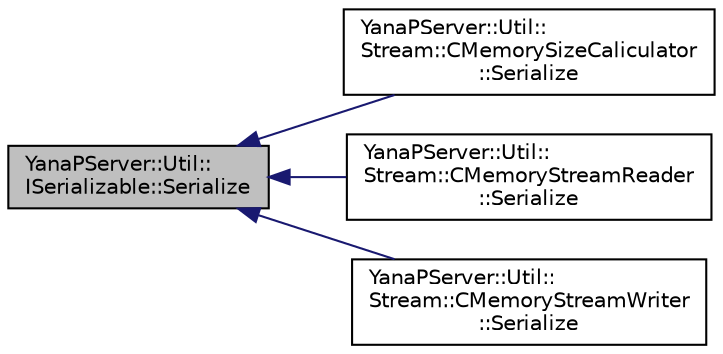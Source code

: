 digraph "YanaPServer::Util::ISerializable::Serialize"
{
  edge [fontname="Helvetica",fontsize="10",labelfontname="Helvetica",labelfontsize="10"];
  node [fontname="Helvetica",fontsize="10",shape=record];
  rankdir="LR";
  Node1 [label="YanaPServer::Util::\lISerializable::Serialize",height=0.2,width=0.4,color="black", fillcolor="grey75", style="filled", fontcolor="black"];
  Node1 -> Node2 [dir="back",color="midnightblue",fontsize="10",style="solid",fontname="Helvetica"];
  Node2 [label="YanaPServer::Util::\lStream::CMemorySizeCaliculator\l::Serialize",height=0.2,width=0.4,color="black", fillcolor="white", style="filled",URL="$class_yana_p_server_1_1_util_1_1_stream_1_1_c_memory_size_caliculator.html#af08b24a0ad45191732fdee3f00e7cc8a",tooltip="シリアライズ可能なオブジェクトのシリアライズ "];
  Node1 -> Node3 [dir="back",color="midnightblue",fontsize="10",style="solid",fontname="Helvetica"];
  Node3 [label="YanaPServer::Util::\lStream::CMemoryStreamReader\l::Serialize",height=0.2,width=0.4,color="black", fillcolor="white", style="filled",URL="$class_yana_p_server_1_1_util_1_1_stream_1_1_c_memory_stream_reader.html#a0e2af5e6a9b925e9d5ada3e53ed5e30a",tooltip="シリアライズ可能なオブジェクトのシリアライズ "];
  Node1 -> Node4 [dir="back",color="midnightblue",fontsize="10",style="solid",fontname="Helvetica"];
  Node4 [label="YanaPServer::Util::\lStream::CMemoryStreamWriter\l::Serialize",height=0.2,width=0.4,color="black", fillcolor="white", style="filled",URL="$class_yana_p_server_1_1_util_1_1_stream_1_1_c_memory_stream_writer.html#a9f6e22e2ea2333d5494431f759288ad7",tooltip="シリアライズ可能なオブジェクトのシリアライズ "];
}
